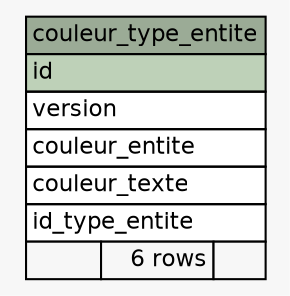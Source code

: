 // dot 2.36.0 on Windows 8.1 6.3
// SchemaSpy rev 590
digraph "couleur_type_entite" {
  graph [
    rankdir="RL"
    bgcolor="#f7f7f7"
    nodesep="0.18"
    ranksep="0.46"
    fontname="Helvetica"
    fontsize="11"
  ];
  node [
    fontname="Helvetica"
    fontsize="11"
    shape="plaintext"
  ];
  edge [
    arrowsize="0.8"
  ];
  "couleur_type_entite" [
    label=<
    <TABLE BORDER="0" CELLBORDER="1" CELLSPACING="0" BGCOLOR="#ffffff">
      <TR><TD COLSPAN="3" BGCOLOR="#9bab96" ALIGN="CENTER">couleur_type_entite</TD></TR>
      <TR><TD PORT="id" COLSPAN="3" BGCOLOR="#bed1b8" ALIGN="LEFT">id</TD></TR>
      <TR><TD PORT="version" COLSPAN="3" ALIGN="LEFT">version</TD></TR>
      <TR><TD PORT="couleur_entite" COLSPAN="3" ALIGN="LEFT">couleur_entite</TD></TR>
      <TR><TD PORT="couleur_texte" COLSPAN="3" ALIGN="LEFT">couleur_texte</TD></TR>
      <TR><TD PORT="id_type_entite" COLSPAN="3" ALIGN="LEFT">id_type_entite</TD></TR>
      <TR><TD ALIGN="LEFT" BGCOLOR="#f7f7f7">  </TD><TD ALIGN="RIGHT" BGCOLOR="#f7f7f7">6 rows</TD><TD ALIGN="RIGHT" BGCOLOR="#f7f7f7">  </TD></TR>
    </TABLE>>
    URL="tables/couleur_type_entite.html"
    tooltip="couleur_type_entite"
  ];
}
